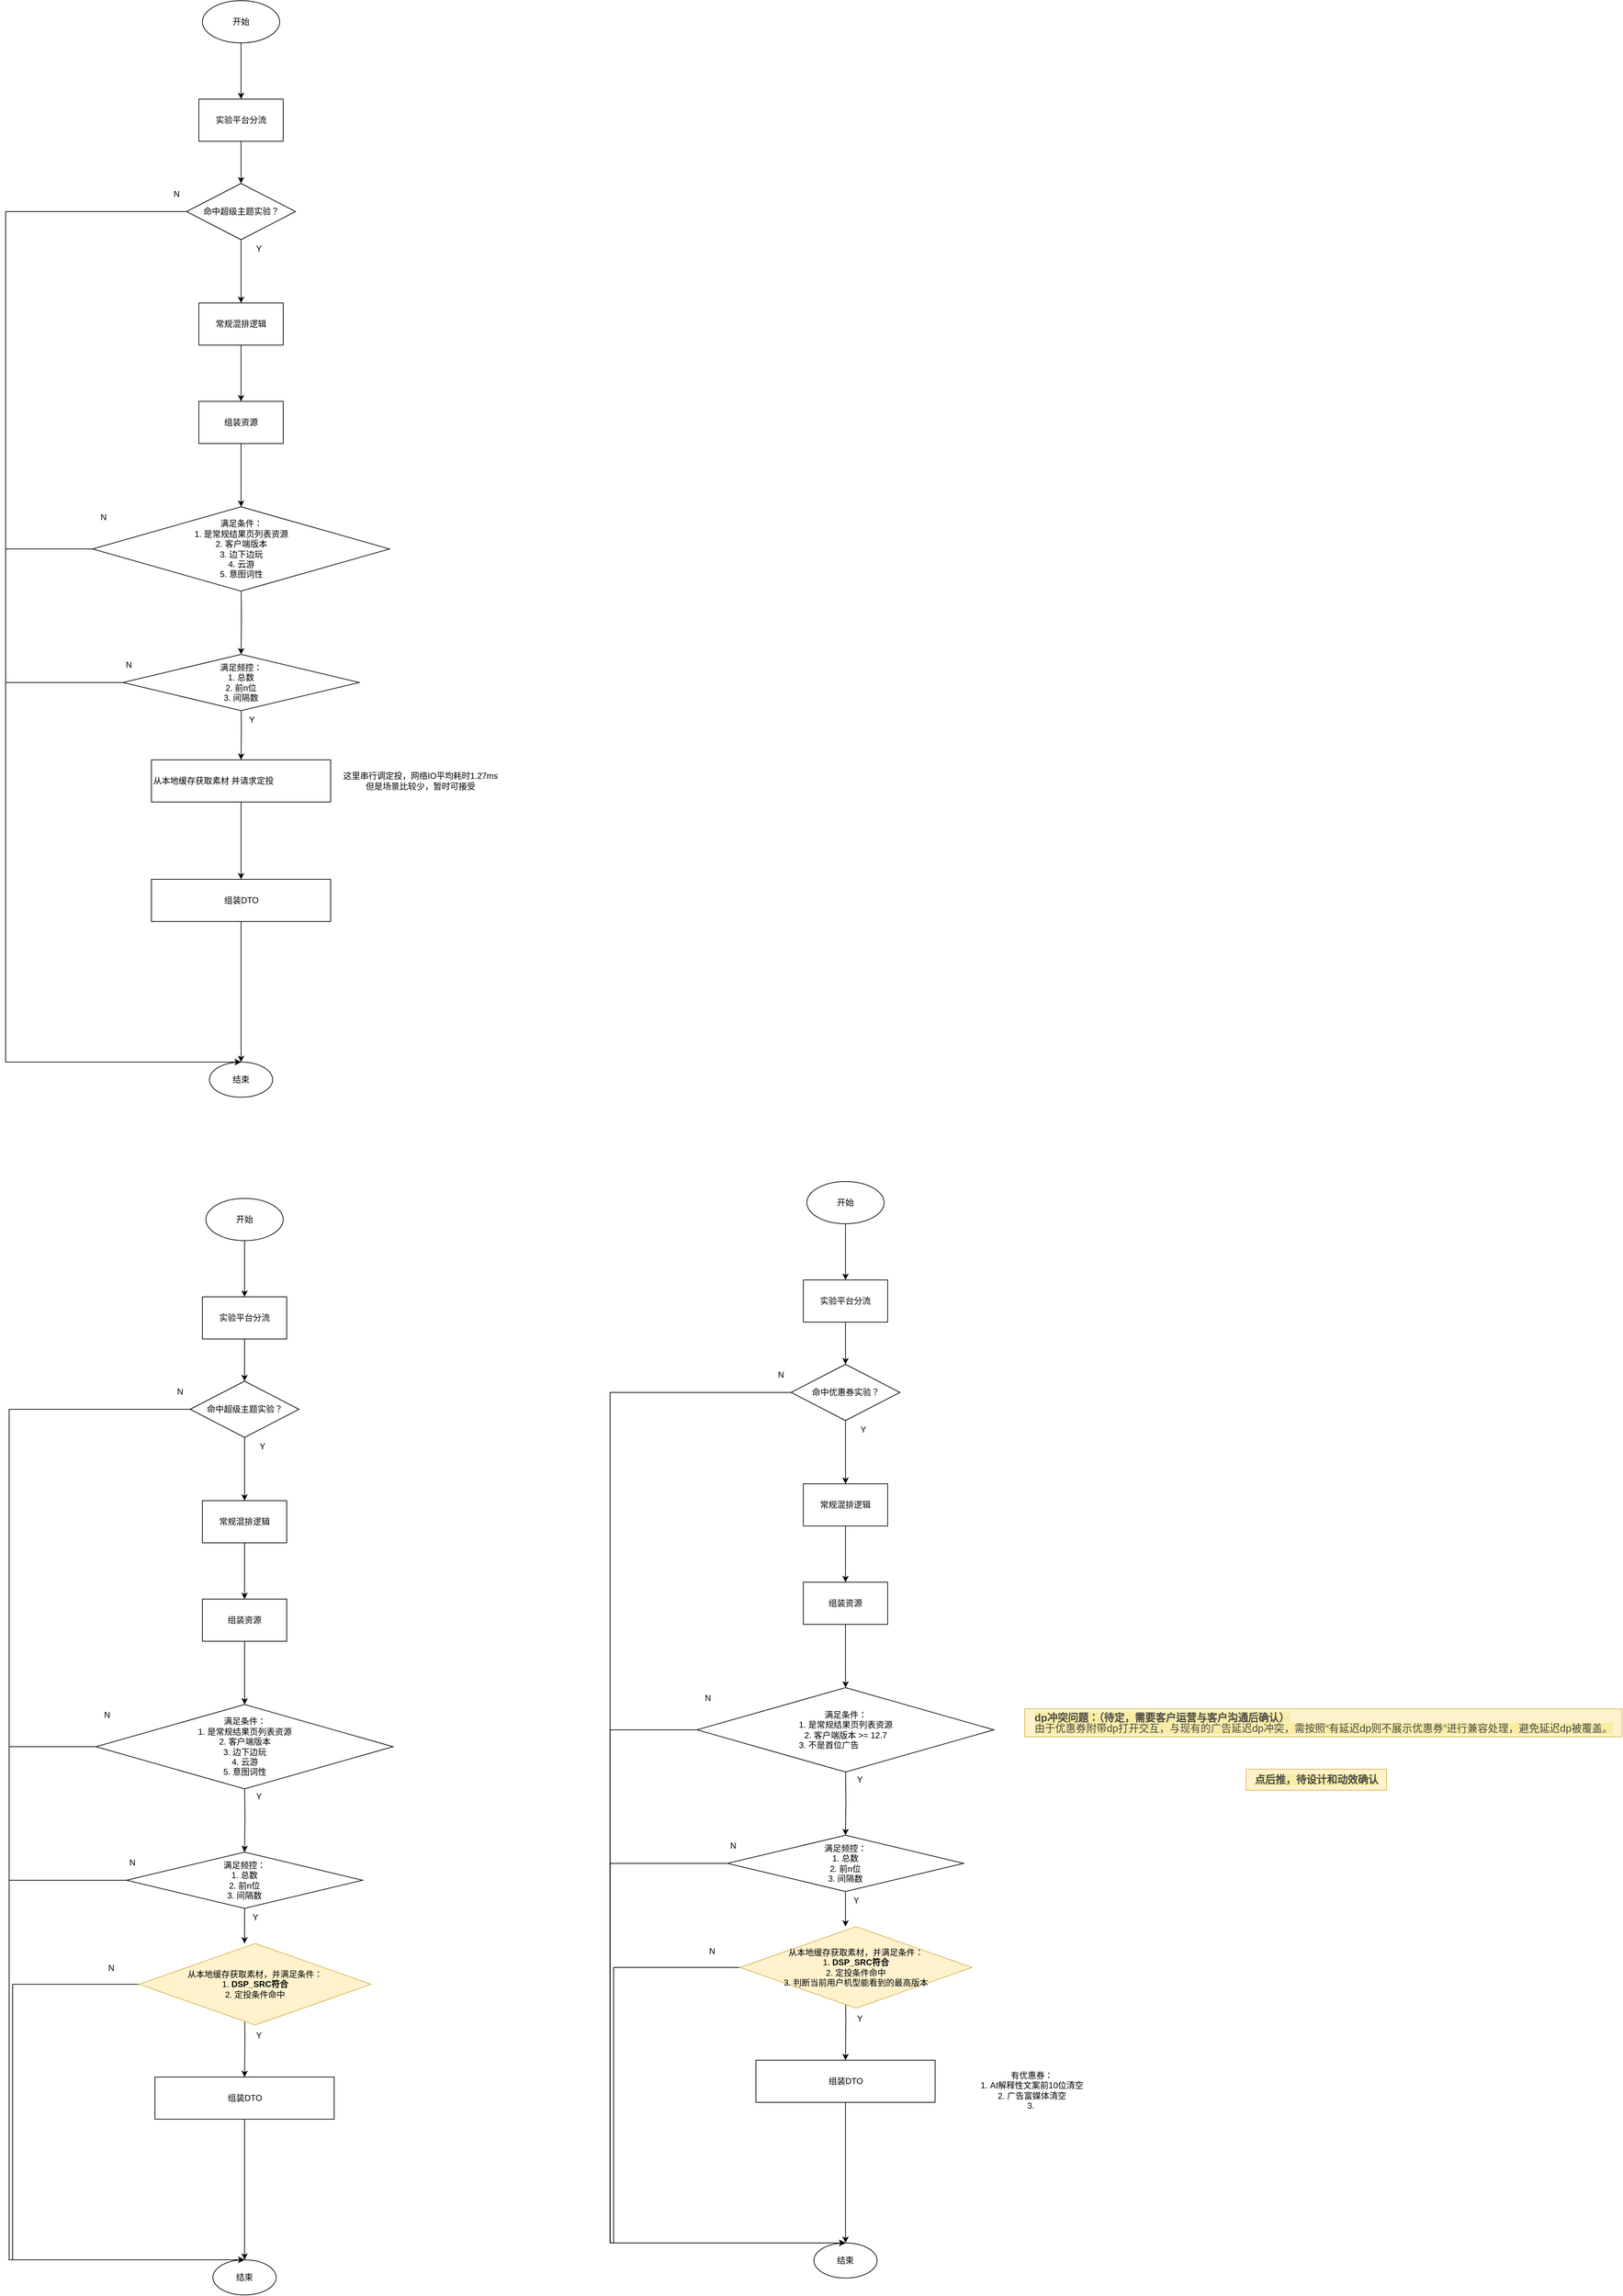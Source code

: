 <mxfile version="26.2.15">
  <diagram name="第 1 页" id="o4eZLWBOoZ1R6lj8plFQ">
    <mxGraphModel dx="1043" dy="565" grid="1" gridSize="10" guides="1" tooltips="1" connect="1" arrows="1" fold="1" page="1" pageScale="1" pageWidth="827" pageHeight="1169" math="0" shadow="0">
      <root>
        <mxCell id="0" />
        <mxCell id="1" parent="0" />
        <mxCell id="afSKzVF0Jw_LSbCJ2PBr-6" value="" style="edgeStyle=orthogonalEdgeStyle;rounded=0;orthogonalLoop=1;jettySize=auto;html=1;" edge="1" parent="1" source="afSKzVF0Jw_LSbCJ2PBr-2" target="afSKzVF0Jw_LSbCJ2PBr-5">
          <mxGeometry relative="1" as="geometry" />
        </mxCell>
        <mxCell id="afSKzVF0Jw_LSbCJ2PBr-2" value="开始" style="ellipse;whiteSpace=wrap;html=1;" vertex="1" parent="1">
          <mxGeometry x="360" y="50" width="110" height="60" as="geometry" />
        </mxCell>
        <mxCell id="afSKzVF0Jw_LSbCJ2PBr-8" value="" style="edgeStyle=orthogonalEdgeStyle;rounded=0;orthogonalLoop=1;jettySize=auto;html=1;" edge="1" parent="1" source="afSKzVF0Jw_LSbCJ2PBr-5" target="afSKzVF0Jw_LSbCJ2PBr-7">
          <mxGeometry relative="1" as="geometry" />
        </mxCell>
        <mxCell id="afSKzVF0Jw_LSbCJ2PBr-5" value="实验平台分流" style="whiteSpace=wrap;html=1;" vertex="1" parent="1">
          <mxGeometry x="355" y="190" width="120" height="60" as="geometry" />
        </mxCell>
        <mxCell id="afSKzVF0Jw_LSbCJ2PBr-10" value="" style="edgeStyle=orthogonalEdgeStyle;rounded=0;orthogonalLoop=1;jettySize=auto;html=1;" edge="1" parent="1" source="afSKzVF0Jw_LSbCJ2PBr-7" target="afSKzVF0Jw_LSbCJ2PBr-9">
          <mxGeometry relative="1" as="geometry">
            <Array as="points">
              <mxPoint x="80" y="350" />
              <mxPoint x="80" y="1560" />
            </Array>
          </mxGeometry>
        </mxCell>
        <mxCell id="afSKzVF0Jw_LSbCJ2PBr-12" value="" style="edgeStyle=orthogonalEdgeStyle;rounded=0;orthogonalLoop=1;jettySize=auto;html=1;" edge="1" parent="1" source="afSKzVF0Jw_LSbCJ2PBr-7" target="afSKzVF0Jw_LSbCJ2PBr-11">
          <mxGeometry relative="1" as="geometry" />
        </mxCell>
        <mxCell id="afSKzVF0Jw_LSbCJ2PBr-7" value="命中超级主题实验？" style="rhombus;whiteSpace=wrap;html=1;" vertex="1" parent="1">
          <mxGeometry x="337.5" y="310" width="155" height="80" as="geometry" />
        </mxCell>
        <mxCell id="afSKzVF0Jw_LSbCJ2PBr-9" value="结束" style="ellipse;whiteSpace=wrap;html=1;" vertex="1" parent="1">
          <mxGeometry x="370" y="1560" width="90" height="50" as="geometry" />
        </mxCell>
        <mxCell id="afSKzVF0Jw_LSbCJ2PBr-16" value="" style="edgeStyle=orthogonalEdgeStyle;rounded=0;orthogonalLoop=1;jettySize=auto;html=1;" edge="1" parent="1" source="afSKzVF0Jw_LSbCJ2PBr-11" target="afSKzVF0Jw_LSbCJ2PBr-15">
          <mxGeometry relative="1" as="geometry" />
        </mxCell>
        <mxCell id="afSKzVF0Jw_LSbCJ2PBr-11" value="常规混排逻辑" style="whiteSpace=wrap;html=1;" vertex="1" parent="1">
          <mxGeometry x="355" y="480" width="120" height="60" as="geometry" />
        </mxCell>
        <mxCell id="afSKzVF0Jw_LSbCJ2PBr-13" value="Y" style="text;html=1;align=center;verticalAlign=middle;resizable=0;points=[];autosize=1;strokeColor=none;fillColor=none;" vertex="1" parent="1">
          <mxGeometry x="425" y="388" width="30" height="30" as="geometry" />
        </mxCell>
        <mxCell id="afSKzVF0Jw_LSbCJ2PBr-14" value="N" style="text;html=1;align=center;verticalAlign=middle;resizable=0;points=[];autosize=1;strokeColor=none;fillColor=none;" vertex="1" parent="1">
          <mxGeometry x="307.5" y="310" width="30" height="30" as="geometry" />
        </mxCell>
        <mxCell id="afSKzVF0Jw_LSbCJ2PBr-18" value="" style="edgeStyle=orthogonalEdgeStyle;rounded=0;orthogonalLoop=1;jettySize=auto;html=1;" edge="1" parent="1" source="afSKzVF0Jw_LSbCJ2PBr-15">
          <mxGeometry relative="1" as="geometry">
            <mxPoint x="415.057" y="770" as="targetPoint" />
          </mxGeometry>
        </mxCell>
        <mxCell id="afSKzVF0Jw_LSbCJ2PBr-15" value="组装资源" style="whiteSpace=wrap;html=1;" vertex="1" parent="1">
          <mxGeometry x="355" y="620" width="120" height="60" as="geometry" />
        </mxCell>
        <mxCell id="afSKzVF0Jw_LSbCJ2PBr-20" value="" style="edgeStyle=orthogonalEdgeStyle;rounded=0;orthogonalLoop=1;jettySize=auto;html=1;" edge="1" parent="1">
          <mxGeometry relative="1" as="geometry">
            <mxPoint x="415.057" y="880" as="sourcePoint" />
            <mxPoint x="415" y="980" as="targetPoint" />
          </mxGeometry>
        </mxCell>
        <mxCell id="afSKzVF0Jw_LSbCJ2PBr-22" value="" style="edgeStyle=orthogonalEdgeStyle;rounded=0;orthogonalLoop=1;jettySize=auto;html=1;" edge="1" parent="1" target="afSKzVF0Jw_LSbCJ2PBr-21">
          <mxGeometry relative="1" as="geometry">
            <mxPoint x="415" y="1040" as="sourcePoint" />
          </mxGeometry>
        </mxCell>
        <mxCell id="afSKzVF0Jw_LSbCJ2PBr-34" style="edgeStyle=orthogonalEdgeStyle;rounded=0;orthogonalLoop=1;jettySize=auto;html=1;entryX=0.5;entryY=0;entryDx=0;entryDy=0;" edge="1" parent="1" source="afSKzVF0Jw_LSbCJ2PBr-21" target="afSKzVF0Jw_LSbCJ2PBr-32">
          <mxGeometry relative="1" as="geometry" />
        </mxCell>
        <mxCell id="afSKzVF0Jw_LSbCJ2PBr-21" value="从本地缓存获取素材 并请求定投" style="whiteSpace=wrap;html=1;align=left;" vertex="1" parent="1">
          <mxGeometry x="287.5" y="1130" width="255" height="60" as="geometry" />
        </mxCell>
        <mxCell id="afSKzVF0Jw_LSbCJ2PBr-30" style="edgeStyle=orthogonalEdgeStyle;rounded=0;orthogonalLoop=1;jettySize=auto;html=1;entryX=0.5;entryY=0;entryDx=0;entryDy=0;" edge="1" parent="1" source="afSKzVF0Jw_LSbCJ2PBr-23" target="afSKzVF0Jw_LSbCJ2PBr-9">
          <mxGeometry relative="1" as="geometry">
            <Array as="points">
              <mxPoint x="80" y="1020" />
              <mxPoint x="80" y="1560" />
            </Array>
          </mxGeometry>
        </mxCell>
        <mxCell id="afSKzVF0Jw_LSbCJ2PBr-23" value="&lt;span style=&quot;text-align: left;&quot;&gt;满足频控：&lt;/span&gt;&lt;br style=&quot;text-align: left;&quot;&gt;&lt;span style=&quot;text-align: left;&quot;&gt;1. 总数&lt;/span&gt;&lt;br style=&quot;text-align: left;&quot;&gt;&lt;span style=&quot;text-align: left;&quot;&gt;2. 前n位&lt;/span&gt;&lt;br style=&quot;text-align: left;&quot;&gt;&lt;span style=&quot;text-align: left;&quot;&gt;3. 间隔数&lt;/span&gt;" style="rhombus;whiteSpace=wrap;html=1;" vertex="1" parent="1">
          <mxGeometry x="247" y="980" width="336" height="80" as="geometry" />
        </mxCell>
        <mxCell id="afSKzVF0Jw_LSbCJ2PBr-24" value="Y" style="text;html=1;align=center;verticalAlign=middle;resizable=0;points=[];autosize=1;strokeColor=none;fillColor=none;" vertex="1" parent="1">
          <mxGeometry x="415" y="1058" width="30" height="30" as="geometry" />
        </mxCell>
        <mxCell id="afSKzVF0Jw_LSbCJ2PBr-25" value="N" style="text;html=1;align=center;verticalAlign=middle;resizable=0;points=[];autosize=1;strokeColor=none;fillColor=none;" vertex="1" parent="1">
          <mxGeometry x="240" y="980" width="30" height="30" as="geometry" />
        </mxCell>
        <mxCell id="afSKzVF0Jw_LSbCJ2PBr-29" style="edgeStyle=orthogonalEdgeStyle;rounded=0;orthogonalLoop=1;jettySize=auto;html=1;entryX=0.5;entryY=0;entryDx=0;entryDy=0;" edge="1" parent="1" source="afSKzVF0Jw_LSbCJ2PBr-26" target="afSKzVF0Jw_LSbCJ2PBr-9">
          <mxGeometry relative="1" as="geometry">
            <Array as="points">
              <mxPoint x="80" y="830" />
              <mxPoint x="80" y="1560" />
            </Array>
          </mxGeometry>
        </mxCell>
        <mxCell id="afSKzVF0Jw_LSbCJ2PBr-26" value="&lt;span style=&quot;text-align: left;&quot;&gt;满足条件：&lt;/span&gt;&lt;br style=&quot;text-align: left;&quot;&gt;&lt;span style=&quot;text-align: left;&quot;&gt;1. 是常规结果页列表资源&lt;/span&gt;&lt;br style=&quot;text-align: left;&quot;&gt;&lt;span style=&quot;text-align: left;&quot;&gt;2. 客户端版本&lt;/span&gt;&lt;br style=&quot;text-align: left;&quot;&gt;&lt;span style=&quot;text-align: left;&quot;&gt;3. 边下边玩&lt;/span&gt;&lt;br style=&quot;text-align: left;&quot;&gt;&lt;span style=&quot;text-align: left;&quot;&gt;4. 云游&lt;/span&gt;&lt;br style=&quot;text-align: left;&quot;&gt;&lt;span style=&quot;text-align: left;&quot;&gt;5. 意图词性&lt;/span&gt;" style="rhombus;whiteSpace=wrap;html=1;" vertex="1" parent="1">
          <mxGeometry x="203.75" y="770" width="422.5" height="120" as="geometry" />
        </mxCell>
        <mxCell id="afSKzVF0Jw_LSbCJ2PBr-27" value="N" style="text;html=1;align=center;verticalAlign=middle;resizable=0;points=[];autosize=1;strokeColor=none;fillColor=none;" vertex="1" parent="1">
          <mxGeometry x="203.75" y="770" width="30" height="30" as="geometry" />
        </mxCell>
        <mxCell id="afSKzVF0Jw_LSbCJ2PBr-28" value="这里串行调定投，网络IO平均耗时1.27ms&lt;br&gt;但是场景比较少，暂时可接受" style="text;html=1;align=center;verticalAlign=middle;resizable=0;points=[];autosize=1;strokeColor=none;fillColor=none;" vertex="1" parent="1">
          <mxGeometry x="550" y="1140" width="240" height="40" as="geometry" />
        </mxCell>
        <mxCell id="afSKzVF0Jw_LSbCJ2PBr-33" style="edgeStyle=orthogonalEdgeStyle;rounded=0;orthogonalLoop=1;jettySize=auto;html=1;entryX=0.5;entryY=0;entryDx=0;entryDy=0;" edge="1" parent="1" source="afSKzVF0Jw_LSbCJ2PBr-32" target="afSKzVF0Jw_LSbCJ2PBr-9">
          <mxGeometry relative="1" as="geometry" />
        </mxCell>
        <mxCell id="afSKzVF0Jw_LSbCJ2PBr-32" value="组装DTO" style="whiteSpace=wrap;html=1;align=center;" vertex="1" parent="1">
          <mxGeometry x="287.5" y="1300" width="255" height="60" as="geometry" />
        </mxCell>
        <mxCell id="afSKzVF0Jw_LSbCJ2PBr-35" value="" style="edgeStyle=orthogonalEdgeStyle;rounded=0;orthogonalLoop=1;jettySize=auto;html=1;" edge="1" parent="1" source="afSKzVF0Jw_LSbCJ2PBr-36" target="afSKzVF0Jw_LSbCJ2PBr-38">
          <mxGeometry relative="1" as="geometry" />
        </mxCell>
        <mxCell id="afSKzVF0Jw_LSbCJ2PBr-36" value="开始" style="ellipse;whiteSpace=wrap;html=1;" vertex="1" parent="1">
          <mxGeometry x="365" y="1754" width="110" height="60" as="geometry" />
        </mxCell>
        <mxCell id="afSKzVF0Jw_LSbCJ2PBr-37" value="" style="edgeStyle=orthogonalEdgeStyle;rounded=0;orthogonalLoop=1;jettySize=auto;html=1;" edge="1" parent="1" source="afSKzVF0Jw_LSbCJ2PBr-38" target="afSKzVF0Jw_LSbCJ2PBr-41">
          <mxGeometry relative="1" as="geometry" />
        </mxCell>
        <mxCell id="afSKzVF0Jw_LSbCJ2PBr-38" value="实验平台分流" style="whiteSpace=wrap;html=1;" vertex="1" parent="1">
          <mxGeometry x="360" y="1894" width="120" height="60" as="geometry" />
        </mxCell>
        <mxCell id="afSKzVF0Jw_LSbCJ2PBr-39" value="" style="edgeStyle=orthogonalEdgeStyle;rounded=0;orthogonalLoop=1;jettySize=auto;html=1;" edge="1" parent="1" source="afSKzVF0Jw_LSbCJ2PBr-41" target="afSKzVF0Jw_LSbCJ2PBr-42">
          <mxGeometry relative="1" as="geometry">
            <Array as="points">
              <mxPoint x="85" y="2054" />
              <mxPoint x="85" y="3264" />
            </Array>
          </mxGeometry>
        </mxCell>
        <mxCell id="afSKzVF0Jw_LSbCJ2PBr-40" value="" style="edgeStyle=orthogonalEdgeStyle;rounded=0;orthogonalLoop=1;jettySize=auto;html=1;" edge="1" parent="1" source="afSKzVF0Jw_LSbCJ2PBr-41" target="afSKzVF0Jw_LSbCJ2PBr-44">
          <mxGeometry relative="1" as="geometry" />
        </mxCell>
        <mxCell id="afSKzVF0Jw_LSbCJ2PBr-41" value="命中超级主题实验？" style="rhombus;whiteSpace=wrap;html=1;" vertex="1" parent="1">
          <mxGeometry x="342.5" y="2014" width="155" height="80" as="geometry" />
        </mxCell>
        <mxCell id="afSKzVF0Jw_LSbCJ2PBr-42" value="结束" style="ellipse;whiteSpace=wrap;html=1;" vertex="1" parent="1">
          <mxGeometry x="375" y="3264" width="90" height="50" as="geometry" />
        </mxCell>
        <mxCell id="afSKzVF0Jw_LSbCJ2PBr-43" value="" style="edgeStyle=orthogonalEdgeStyle;rounded=0;orthogonalLoop=1;jettySize=auto;html=1;" edge="1" parent="1" source="afSKzVF0Jw_LSbCJ2PBr-44" target="afSKzVF0Jw_LSbCJ2PBr-48">
          <mxGeometry relative="1" as="geometry" />
        </mxCell>
        <mxCell id="afSKzVF0Jw_LSbCJ2PBr-44" value="常规混排逻辑" style="whiteSpace=wrap;html=1;" vertex="1" parent="1">
          <mxGeometry x="360" y="2184" width="120" height="60" as="geometry" />
        </mxCell>
        <mxCell id="afSKzVF0Jw_LSbCJ2PBr-45" value="Y" style="text;html=1;align=center;verticalAlign=middle;resizable=0;points=[];autosize=1;strokeColor=none;fillColor=none;" vertex="1" parent="1">
          <mxGeometry x="430" y="2092" width="30" height="30" as="geometry" />
        </mxCell>
        <mxCell id="afSKzVF0Jw_LSbCJ2PBr-46" value="N" style="text;html=1;align=center;verticalAlign=middle;resizable=0;points=[];autosize=1;strokeColor=none;fillColor=none;" vertex="1" parent="1">
          <mxGeometry x="312.5" y="2014" width="30" height="30" as="geometry" />
        </mxCell>
        <mxCell id="afSKzVF0Jw_LSbCJ2PBr-47" value="" style="edgeStyle=orthogonalEdgeStyle;rounded=0;orthogonalLoop=1;jettySize=auto;html=1;" edge="1" parent="1" source="afSKzVF0Jw_LSbCJ2PBr-48">
          <mxGeometry relative="1" as="geometry">
            <mxPoint x="420.057" y="2474" as="targetPoint" />
          </mxGeometry>
        </mxCell>
        <mxCell id="afSKzVF0Jw_LSbCJ2PBr-48" value="组装资源" style="whiteSpace=wrap;html=1;" vertex="1" parent="1">
          <mxGeometry x="360" y="2324" width="120" height="60" as="geometry" />
        </mxCell>
        <mxCell id="afSKzVF0Jw_LSbCJ2PBr-49" value="" style="edgeStyle=orthogonalEdgeStyle;rounded=0;orthogonalLoop=1;jettySize=auto;html=1;" edge="1" parent="1">
          <mxGeometry relative="1" as="geometry">
            <mxPoint x="420.057" y="2584" as="sourcePoint" />
            <mxPoint x="420" y="2684" as="targetPoint" />
          </mxGeometry>
        </mxCell>
        <mxCell id="afSKzVF0Jw_LSbCJ2PBr-51" style="edgeStyle=orthogonalEdgeStyle;rounded=0;orthogonalLoop=1;jettySize=auto;html=1;entryX=0.5;entryY=0;entryDx=0;entryDy=0;" edge="1" parent="1" target="afSKzVF0Jw_LSbCJ2PBr-62">
          <mxGeometry relative="1" as="geometry">
            <mxPoint x="420" y="2894" as="sourcePoint" />
          </mxGeometry>
        </mxCell>
        <mxCell id="afSKzVF0Jw_LSbCJ2PBr-53" style="edgeStyle=orthogonalEdgeStyle;rounded=0;orthogonalLoop=1;jettySize=auto;html=1;entryX=0.5;entryY=0;entryDx=0;entryDy=0;" edge="1" parent="1" source="afSKzVF0Jw_LSbCJ2PBr-54" target="afSKzVF0Jw_LSbCJ2PBr-42">
          <mxGeometry relative="1" as="geometry">
            <Array as="points">
              <mxPoint x="85" y="2724" />
              <mxPoint x="85" y="3264" />
            </Array>
          </mxGeometry>
        </mxCell>
        <mxCell id="afSKzVF0Jw_LSbCJ2PBr-92" value="" style="edgeStyle=orthogonalEdgeStyle;rounded=0;orthogonalLoop=1;jettySize=auto;html=1;" edge="1" parent="1" source="afSKzVF0Jw_LSbCJ2PBr-54">
          <mxGeometry relative="1" as="geometry">
            <mxPoint x="420" y="2814" as="targetPoint" />
          </mxGeometry>
        </mxCell>
        <mxCell id="afSKzVF0Jw_LSbCJ2PBr-54" value="&lt;span style=&quot;text-align: left;&quot;&gt;满足频控：&lt;/span&gt;&lt;br style=&quot;text-align: left;&quot;&gt;&lt;span style=&quot;text-align: left;&quot;&gt;1. 总数&lt;/span&gt;&lt;br style=&quot;text-align: left;&quot;&gt;&lt;span style=&quot;text-align: left;&quot;&gt;2. 前n位&lt;/span&gt;&lt;br style=&quot;text-align: left;&quot;&gt;&lt;span style=&quot;text-align: left;&quot;&gt;3. 间隔数&lt;/span&gt;" style="rhombus;whiteSpace=wrap;html=1;" vertex="1" parent="1">
          <mxGeometry x="252" y="2684" width="336" height="80" as="geometry" />
        </mxCell>
        <mxCell id="afSKzVF0Jw_LSbCJ2PBr-55" value="Y" style="text;html=1;align=center;verticalAlign=middle;resizable=0;points=[];autosize=1;strokeColor=none;fillColor=none;" vertex="1" parent="1">
          <mxGeometry x="420" y="2762" width="30" height="30" as="geometry" />
        </mxCell>
        <mxCell id="afSKzVF0Jw_LSbCJ2PBr-56" value="N" style="text;html=1;align=center;verticalAlign=middle;resizable=0;points=[];autosize=1;strokeColor=none;fillColor=none;" vertex="1" parent="1">
          <mxGeometry x="245" y="2684" width="30" height="30" as="geometry" />
        </mxCell>
        <mxCell id="afSKzVF0Jw_LSbCJ2PBr-57" style="edgeStyle=orthogonalEdgeStyle;rounded=0;orthogonalLoop=1;jettySize=auto;html=1;entryX=0.5;entryY=0;entryDx=0;entryDy=0;" edge="1" parent="1" source="afSKzVF0Jw_LSbCJ2PBr-58" target="afSKzVF0Jw_LSbCJ2PBr-42">
          <mxGeometry relative="1" as="geometry">
            <Array as="points">
              <mxPoint x="85" y="2534" />
              <mxPoint x="85" y="3264" />
            </Array>
          </mxGeometry>
        </mxCell>
        <mxCell id="afSKzVF0Jw_LSbCJ2PBr-58" value="&lt;span style=&quot;text-align: left;&quot;&gt;满足条件：&lt;/span&gt;&lt;br style=&quot;text-align: left;&quot;&gt;&lt;span style=&quot;text-align: left;&quot;&gt;1. 是常规结果页列表资源&lt;/span&gt;&lt;br style=&quot;text-align: left;&quot;&gt;&lt;span style=&quot;text-align: left;&quot;&gt;2. 客户端版本&lt;/span&gt;&lt;br style=&quot;text-align: left;&quot;&gt;&lt;span style=&quot;text-align: left;&quot;&gt;3. 边下边玩&lt;/span&gt;&lt;br style=&quot;text-align: left;&quot;&gt;&lt;span style=&quot;text-align: left;&quot;&gt;4. 云游&lt;/span&gt;&lt;br style=&quot;text-align: left;&quot;&gt;&lt;span style=&quot;text-align: left;&quot;&gt;5. 意图词性&lt;/span&gt;" style="rhombus;whiteSpace=wrap;html=1;" vertex="1" parent="1">
          <mxGeometry x="208.75" y="2474" width="422.5" height="120" as="geometry" />
        </mxCell>
        <mxCell id="afSKzVF0Jw_LSbCJ2PBr-59" value="N" style="text;html=1;align=center;verticalAlign=middle;resizable=0;points=[];autosize=1;strokeColor=none;fillColor=none;" vertex="1" parent="1">
          <mxGeometry x="208.75" y="2474" width="30" height="30" as="geometry" />
        </mxCell>
        <mxCell id="afSKzVF0Jw_LSbCJ2PBr-61" style="edgeStyle=orthogonalEdgeStyle;rounded=0;orthogonalLoop=1;jettySize=auto;html=1;entryX=0.5;entryY=0;entryDx=0;entryDy=0;" edge="1" parent="1" source="afSKzVF0Jw_LSbCJ2PBr-62" target="afSKzVF0Jw_LSbCJ2PBr-42">
          <mxGeometry relative="1" as="geometry" />
        </mxCell>
        <mxCell id="afSKzVF0Jw_LSbCJ2PBr-62" value="组装DTO" style="whiteSpace=wrap;html=1;align=center;" vertex="1" parent="1">
          <mxGeometry x="292.5" y="3004" width="255" height="60" as="geometry" />
        </mxCell>
        <mxCell id="afSKzVF0Jw_LSbCJ2PBr-94" value="Y" style="text;html=1;align=center;verticalAlign=middle;resizable=0;points=[];autosize=1;strokeColor=none;fillColor=none;" vertex="1" parent="1">
          <mxGeometry x="425" y="2930" width="30" height="30" as="geometry" />
        </mxCell>
        <mxCell id="afSKzVF0Jw_LSbCJ2PBr-95" value="Y" style="text;html=1;align=center;verticalAlign=middle;resizable=0;points=[];autosize=1;strokeColor=none;fillColor=none;" vertex="1" parent="1">
          <mxGeometry x="425" y="2590" width="30" height="30" as="geometry" />
        </mxCell>
        <mxCell id="afSKzVF0Jw_LSbCJ2PBr-97" value="N" style="text;html=1;align=center;verticalAlign=middle;resizable=0;points=[];autosize=1;strokeColor=none;fillColor=none;" vertex="1" parent="1">
          <mxGeometry x="215" y="2834" width="30" height="30" as="geometry" />
        </mxCell>
        <mxCell id="afSKzVF0Jw_LSbCJ2PBr-101" style="edgeStyle=orthogonalEdgeStyle;rounded=0;orthogonalLoop=1;jettySize=auto;html=1;entryX=0.5;entryY=0;entryDx=0;entryDy=0;" edge="1" parent="1" source="afSKzVF0Jw_LSbCJ2PBr-100" target="afSKzVF0Jw_LSbCJ2PBr-42">
          <mxGeometry relative="1" as="geometry">
            <Array as="points">
              <mxPoint x="90" y="2872" />
              <mxPoint x="90" y="3264" />
            </Array>
          </mxGeometry>
        </mxCell>
        <mxCell id="afSKzVF0Jw_LSbCJ2PBr-100" value="从本地缓存获取素材，并满足条件：&lt;br&gt;1. &lt;b&gt;DSP_SRC符合&lt;/b&gt;&lt;br&gt;2. 定投条件命中" style="rhombus;whiteSpace=wrap;html=1;fillColor=#fff2cc;strokeColor=#d6b656;" vertex="1" parent="1">
          <mxGeometry x="270" y="2814" width="330" height="116" as="geometry" />
        </mxCell>
        <mxCell id="afSKzVF0Jw_LSbCJ2PBr-133" value="" style="edgeStyle=orthogonalEdgeStyle;rounded=0;orthogonalLoop=1;jettySize=auto;html=1;" edge="1" parent="1" source="afSKzVF0Jw_LSbCJ2PBr-134" target="afSKzVF0Jw_LSbCJ2PBr-136">
          <mxGeometry relative="1" as="geometry" />
        </mxCell>
        <mxCell id="afSKzVF0Jw_LSbCJ2PBr-134" value="开始" style="ellipse;whiteSpace=wrap;html=1;" vertex="1" parent="1">
          <mxGeometry x="1220.14" y="1730" width="110" height="60" as="geometry" />
        </mxCell>
        <mxCell id="afSKzVF0Jw_LSbCJ2PBr-135" value="" style="edgeStyle=orthogonalEdgeStyle;rounded=0;orthogonalLoop=1;jettySize=auto;html=1;" edge="1" parent="1" source="afSKzVF0Jw_LSbCJ2PBr-136" target="afSKzVF0Jw_LSbCJ2PBr-139">
          <mxGeometry relative="1" as="geometry" />
        </mxCell>
        <mxCell id="afSKzVF0Jw_LSbCJ2PBr-136" value="实验平台分流" style="whiteSpace=wrap;html=1;" vertex="1" parent="1">
          <mxGeometry x="1215.14" y="1870" width="120" height="60" as="geometry" />
        </mxCell>
        <mxCell id="afSKzVF0Jw_LSbCJ2PBr-137" value="" style="edgeStyle=orthogonalEdgeStyle;rounded=0;orthogonalLoop=1;jettySize=auto;html=1;" edge="1" parent="1" source="afSKzVF0Jw_LSbCJ2PBr-139" target="afSKzVF0Jw_LSbCJ2PBr-140">
          <mxGeometry relative="1" as="geometry">
            <Array as="points">
              <mxPoint x="940.14" y="2030" />
              <mxPoint x="940.14" y="3240" />
            </Array>
          </mxGeometry>
        </mxCell>
        <mxCell id="afSKzVF0Jw_LSbCJ2PBr-138" value="" style="edgeStyle=orthogonalEdgeStyle;rounded=0;orthogonalLoop=1;jettySize=auto;html=1;" edge="1" parent="1" source="afSKzVF0Jw_LSbCJ2PBr-139" target="afSKzVF0Jw_LSbCJ2PBr-142">
          <mxGeometry relative="1" as="geometry" />
        </mxCell>
        <mxCell id="afSKzVF0Jw_LSbCJ2PBr-139" value="命中优惠券实验？" style="rhombus;whiteSpace=wrap;html=1;" vertex="1" parent="1">
          <mxGeometry x="1197.64" y="1990" width="155" height="80" as="geometry" />
        </mxCell>
        <mxCell id="afSKzVF0Jw_LSbCJ2PBr-140" value="结束" style="ellipse;whiteSpace=wrap;html=1;" vertex="1" parent="1">
          <mxGeometry x="1230.14" y="3240" width="90" height="50" as="geometry" />
        </mxCell>
        <mxCell id="afSKzVF0Jw_LSbCJ2PBr-141" value="" style="edgeStyle=orthogonalEdgeStyle;rounded=0;orthogonalLoop=1;jettySize=auto;html=1;" edge="1" parent="1" source="afSKzVF0Jw_LSbCJ2PBr-142" target="afSKzVF0Jw_LSbCJ2PBr-146">
          <mxGeometry relative="1" as="geometry" />
        </mxCell>
        <mxCell id="afSKzVF0Jw_LSbCJ2PBr-142" value="常规混排逻辑" style="whiteSpace=wrap;html=1;" vertex="1" parent="1">
          <mxGeometry x="1215.14" y="2160" width="120" height="60" as="geometry" />
        </mxCell>
        <mxCell id="afSKzVF0Jw_LSbCJ2PBr-143" value="Y" style="text;html=1;align=center;verticalAlign=middle;resizable=0;points=[];autosize=1;strokeColor=none;fillColor=none;" vertex="1" parent="1">
          <mxGeometry x="1285.14" y="2068" width="30" height="30" as="geometry" />
        </mxCell>
        <mxCell id="afSKzVF0Jw_LSbCJ2PBr-144" value="N" style="text;html=1;align=center;verticalAlign=middle;resizable=0;points=[];autosize=1;strokeColor=none;fillColor=none;" vertex="1" parent="1">
          <mxGeometry x="1167.64" y="1990" width="30" height="30" as="geometry" />
        </mxCell>
        <mxCell id="afSKzVF0Jw_LSbCJ2PBr-145" value="" style="edgeStyle=orthogonalEdgeStyle;rounded=0;orthogonalLoop=1;jettySize=auto;html=1;" edge="1" parent="1" source="afSKzVF0Jw_LSbCJ2PBr-146">
          <mxGeometry relative="1" as="geometry">
            <mxPoint x="1275.197" y="2450" as="targetPoint" />
          </mxGeometry>
        </mxCell>
        <mxCell id="afSKzVF0Jw_LSbCJ2PBr-146" value="组装资源" style="whiteSpace=wrap;html=1;" vertex="1" parent="1">
          <mxGeometry x="1215.14" y="2300" width="120" height="60" as="geometry" />
        </mxCell>
        <mxCell id="afSKzVF0Jw_LSbCJ2PBr-147" value="" style="edgeStyle=orthogonalEdgeStyle;rounded=0;orthogonalLoop=1;jettySize=auto;html=1;" edge="1" parent="1">
          <mxGeometry relative="1" as="geometry">
            <mxPoint x="1275.197" y="2560" as="sourcePoint" />
            <mxPoint x="1275.14" y="2660" as="targetPoint" />
          </mxGeometry>
        </mxCell>
        <mxCell id="afSKzVF0Jw_LSbCJ2PBr-148" style="edgeStyle=orthogonalEdgeStyle;rounded=0;orthogonalLoop=1;jettySize=auto;html=1;entryX=0.5;entryY=0;entryDx=0;entryDy=0;" edge="1" parent="1" target="afSKzVF0Jw_LSbCJ2PBr-158">
          <mxGeometry relative="1" as="geometry">
            <mxPoint x="1275.14" y="2870" as="sourcePoint" />
          </mxGeometry>
        </mxCell>
        <mxCell id="afSKzVF0Jw_LSbCJ2PBr-149" style="edgeStyle=orthogonalEdgeStyle;rounded=0;orthogonalLoop=1;jettySize=auto;html=1;entryX=0.5;entryY=0;entryDx=0;entryDy=0;" edge="1" parent="1" source="afSKzVF0Jw_LSbCJ2PBr-151" target="afSKzVF0Jw_LSbCJ2PBr-140">
          <mxGeometry relative="1" as="geometry">
            <Array as="points">
              <mxPoint x="940.14" y="2700" />
              <mxPoint x="940.14" y="3240" />
            </Array>
          </mxGeometry>
        </mxCell>
        <mxCell id="afSKzVF0Jw_LSbCJ2PBr-150" value="" style="edgeStyle=orthogonalEdgeStyle;rounded=0;orthogonalLoop=1;jettySize=auto;html=1;" edge="1" parent="1" source="afSKzVF0Jw_LSbCJ2PBr-151">
          <mxGeometry relative="1" as="geometry">
            <mxPoint x="1275.14" y="2790" as="targetPoint" />
          </mxGeometry>
        </mxCell>
        <mxCell id="afSKzVF0Jw_LSbCJ2PBr-151" value="&lt;span style=&quot;text-align: left;&quot;&gt;满足频控：&lt;/span&gt;&lt;br style=&quot;text-align: left;&quot;&gt;&lt;span style=&quot;text-align: left;&quot;&gt;1. 总数&lt;/span&gt;&lt;br style=&quot;text-align: left;&quot;&gt;&lt;span style=&quot;text-align: left;&quot;&gt;2. 前n位&lt;/span&gt;&lt;br style=&quot;text-align: left;&quot;&gt;&lt;span style=&quot;text-align: left;&quot;&gt;3. 间隔数&lt;/span&gt;" style="rhombus;whiteSpace=wrap;html=1;" vertex="1" parent="1">
          <mxGeometry x="1107.14" y="2660" width="336" height="80" as="geometry" />
        </mxCell>
        <mxCell id="afSKzVF0Jw_LSbCJ2PBr-152" value="Y" style="text;html=1;align=center;verticalAlign=middle;resizable=0;points=[];autosize=1;strokeColor=none;fillColor=none;" vertex="1" parent="1">
          <mxGeometry x="1275.14" y="2738" width="30" height="30" as="geometry" />
        </mxCell>
        <mxCell id="afSKzVF0Jw_LSbCJ2PBr-153" value="N" style="text;html=1;align=center;verticalAlign=middle;resizable=0;points=[];autosize=1;strokeColor=none;fillColor=none;" vertex="1" parent="1">
          <mxGeometry x="1100.14" y="2660" width="30" height="30" as="geometry" />
        </mxCell>
        <mxCell id="afSKzVF0Jw_LSbCJ2PBr-154" style="edgeStyle=orthogonalEdgeStyle;rounded=0;orthogonalLoop=1;jettySize=auto;html=1;entryX=0.5;entryY=0;entryDx=0;entryDy=0;" edge="1" parent="1" source="afSKzVF0Jw_LSbCJ2PBr-155" target="afSKzVF0Jw_LSbCJ2PBr-140">
          <mxGeometry relative="1" as="geometry">
            <Array as="points">
              <mxPoint x="940.14" y="2510" />
              <mxPoint x="940.14" y="3240" />
            </Array>
          </mxGeometry>
        </mxCell>
        <mxCell id="afSKzVF0Jw_LSbCJ2PBr-155" value="&lt;span style=&quot;text-align: left;&quot;&gt;满足条件：&lt;/span&gt;&lt;br style=&quot;text-align: left;&quot;&gt;&lt;span style=&quot;text-align: left;&quot;&gt;1. 是常规结果页列表资源&lt;/span&gt;&lt;br style=&quot;text-align: left;&quot;&gt;&lt;span style=&quot;text-align: left;&quot;&gt;2. 客户端版本 &amp;gt;= 12.7&lt;/span&gt;&lt;br style=&quot;text-align: left;&quot;&gt;&lt;div style=&quot;text-align: left;&quot;&gt;&lt;span style=&quot;background-color: transparent;&quot;&gt;3. 不是首位广告&lt;/span&gt;&lt;/div&gt;" style="rhombus;whiteSpace=wrap;html=1;" vertex="1" parent="1">
          <mxGeometry x="1063.89" y="2450" width="422.5" height="120" as="geometry" />
        </mxCell>
        <mxCell id="afSKzVF0Jw_LSbCJ2PBr-156" value="N" style="text;html=1;align=center;verticalAlign=middle;resizable=0;points=[];autosize=1;strokeColor=none;fillColor=none;" vertex="1" parent="1">
          <mxGeometry x="1063.89" y="2450" width="30" height="30" as="geometry" />
        </mxCell>
        <mxCell id="afSKzVF0Jw_LSbCJ2PBr-157" style="edgeStyle=orthogonalEdgeStyle;rounded=0;orthogonalLoop=1;jettySize=auto;html=1;entryX=0.5;entryY=0;entryDx=0;entryDy=0;" edge="1" parent="1" source="afSKzVF0Jw_LSbCJ2PBr-158" target="afSKzVF0Jw_LSbCJ2PBr-140">
          <mxGeometry relative="1" as="geometry" />
        </mxCell>
        <mxCell id="afSKzVF0Jw_LSbCJ2PBr-158" value="组装DTO" style="whiteSpace=wrap;html=1;align=center;" vertex="1" parent="1">
          <mxGeometry x="1147.64" y="2980" width="255" height="60" as="geometry" />
        </mxCell>
        <mxCell id="afSKzVF0Jw_LSbCJ2PBr-159" value="Y" style="text;html=1;align=center;verticalAlign=middle;resizable=0;points=[];autosize=1;strokeColor=none;fillColor=none;" vertex="1" parent="1">
          <mxGeometry x="1280.14" y="2906" width="30" height="30" as="geometry" />
        </mxCell>
        <mxCell id="afSKzVF0Jw_LSbCJ2PBr-160" value="Y" style="text;html=1;align=center;verticalAlign=middle;resizable=0;points=[];autosize=1;strokeColor=none;fillColor=none;" vertex="1" parent="1">
          <mxGeometry x="1280.14" y="2566" width="30" height="30" as="geometry" />
        </mxCell>
        <mxCell id="afSKzVF0Jw_LSbCJ2PBr-161" value="N" style="text;html=1;align=center;verticalAlign=middle;resizable=0;points=[];autosize=1;strokeColor=none;fillColor=none;" vertex="1" parent="1">
          <mxGeometry x="1070.14" y="2810" width="30" height="30" as="geometry" />
        </mxCell>
        <mxCell id="afSKzVF0Jw_LSbCJ2PBr-162" style="edgeStyle=orthogonalEdgeStyle;rounded=0;orthogonalLoop=1;jettySize=auto;html=1;entryX=0.5;entryY=0;entryDx=0;entryDy=0;" edge="1" parent="1" source="afSKzVF0Jw_LSbCJ2PBr-163" target="afSKzVF0Jw_LSbCJ2PBr-140">
          <mxGeometry relative="1" as="geometry">
            <Array as="points">
              <mxPoint x="945.14" y="2848" />
              <mxPoint x="945.14" y="3240" />
            </Array>
          </mxGeometry>
        </mxCell>
        <mxCell id="afSKzVF0Jw_LSbCJ2PBr-163" value="从本地缓存获取素材，并满足条件：&lt;br&gt;1. &lt;b&gt;DSP_SRC符合&lt;/b&gt;&lt;br&gt;2. 定投条件命中&lt;br&gt;3. 判断当前用户机型能看到的最高版本" style="rhombus;whiteSpace=wrap;html=1;fillColor=#fff2cc;strokeColor=#d6b656;" vertex="1" parent="1">
          <mxGeometry x="1125.14" y="2790" width="330" height="116" as="geometry" />
        </mxCell>
        <mxCell id="afSKzVF0Jw_LSbCJ2PBr-164" value="&lt;span data-copy-origin=&quot;https://odocs.myoas.com&quot; data-docs-delta=&quot;[[20,&amp;quot;dp冲突问题：（待定，需要客户运营与客户沟通后确认）&amp;quot;,&amp;quot;1:\&amp;quot;rgb(249%2C%20237%2C%20166)\&amp;quot;|8:1&amp;quot;],[20,&amp;quot;\n&amp;quot;,&amp;quot;24:\&amp;quot;A6t5\&amp;quot;|7:3|direction:\&amp;quot;ltr\&amp;quot;&amp;quot;],[20,&amp;quot;由于优惠券附带dp打开交互，与现有的广告延迟dp冲突，需按照“有延迟dp则不展示优惠券”进行兼容处理，避免延迟dp被覆盖。&amp;quot;,&amp;quot;1:\&amp;quot;rgb(249%2C%20237%2C%20166)\&amp;quot;&amp;quot;]]&quot;&gt;&lt;p style=&quot;line-height: 100%;margin-bottom: 0pt;margin-top: 0pt;text-align: justify;font-size: 11pt;color: #494949;&quot; class=&quot;ql-align-justify ql-direction-ltr ql-long-256471&quot; align=&quot;justify&quot;&gt;&lt;strong style=&quot;background-color: rgb(249, 237, 166);&quot; class=&quot;ql-author-256471&quot;&gt;dp冲突问题：（待定，需要客户运营与客户沟通后确认）&lt;/strong&gt;&lt;/p&gt;&lt;p style=&quot;line-height: 100%;margin-bottom: 0pt;margin-top: 0pt;text-align: justify;font-size: 11pt;color: #494949;&quot; class=&quot;ql-align-justify ql-direction-ltr ql-long-256471&quot; align=&quot;justify&quot;&gt;&lt;span style=&quot;background-color: rgb(249, 237, 166);&quot; class=&quot;ql-author-256471&quot;&gt;由于优惠券附带dp打开交互，与现有的广告延迟dp冲突，需按照“有延迟dp则不展示优惠券”进行兼容处理，避免延迟dp被覆盖。&lt;/span&gt;&lt;/p&gt;&lt;/span&gt;" style="text;html=1;align=center;verticalAlign=middle;resizable=0;points=[];autosize=1;strokeColor=#d6b656;fillColor=#fff2cc;" vertex="1" parent="1">
          <mxGeometry x="1530" y="2480" width="850" height="40" as="geometry" />
        </mxCell>
        <mxCell id="afSKzVF0Jw_LSbCJ2PBr-166" value="有优惠券：&lt;br&gt;1. AI解释性文案前10位清空&lt;br&gt;2. 广告富媒体清空&lt;br&gt;3.&amp;nbsp;" style="text;html=1;align=center;verticalAlign=middle;resizable=0;points=[];autosize=1;strokeColor=none;fillColor=none;" vertex="1" parent="1">
          <mxGeometry x="1455" y="2988" width="170" height="70" as="geometry" />
        </mxCell>
        <mxCell id="afSKzVF0Jw_LSbCJ2PBr-167" value="&lt;span data-copy-origin=&quot;https://odocs.myoas.com&quot; data-docs-delta=&quot;[[20,&amp;quot;dp冲突问题：（待定，需要客户运营与客户沟通后确认）&amp;quot;,&amp;quot;1:\&amp;quot;rgb(249%2C%20237%2C%20166)\&amp;quot;|8:1&amp;quot;],[20,&amp;quot;\n&amp;quot;,&amp;quot;24:\&amp;quot;A6t5\&amp;quot;|7:3|direction:\&amp;quot;ltr\&amp;quot;&amp;quot;],[20,&amp;quot;由于优惠券附带dp打开交互，与现有的广告延迟dp冲突，需按照“有延迟dp则不展示优惠券”进行兼容处理，避免延迟dp被覆盖。&amp;quot;,&amp;quot;1:\&amp;quot;rgb(249%2C%20237%2C%20166)\&amp;quot;&amp;quot;]]&quot;&gt;&lt;p style=&quot;line-height: 100%;margin-bottom: 0pt;margin-top: 0pt;text-align: justify;font-size: 11pt;color: #494949;&quot; class=&quot;ql-align-justify ql-direction-ltr ql-long-256471&quot; align=&quot;justify&quot;&gt;&lt;strong style=&quot;font-size: 11pt; background-color: rgb(249, 237, 166);&quot; class=&quot;ql-author-256471&quot;&gt;点后推，待设计和动效确认&lt;/strong&gt;&lt;br&gt;&lt;/p&gt;&lt;/span&gt;" style="text;html=1;align=center;verticalAlign=middle;resizable=0;points=[];autosize=1;strokeColor=#d6b656;fillColor=#fff2cc;" vertex="1" parent="1">
          <mxGeometry x="1845" y="2566" width="200" height="30" as="geometry" />
        </mxCell>
      </root>
    </mxGraphModel>
  </diagram>
</mxfile>
